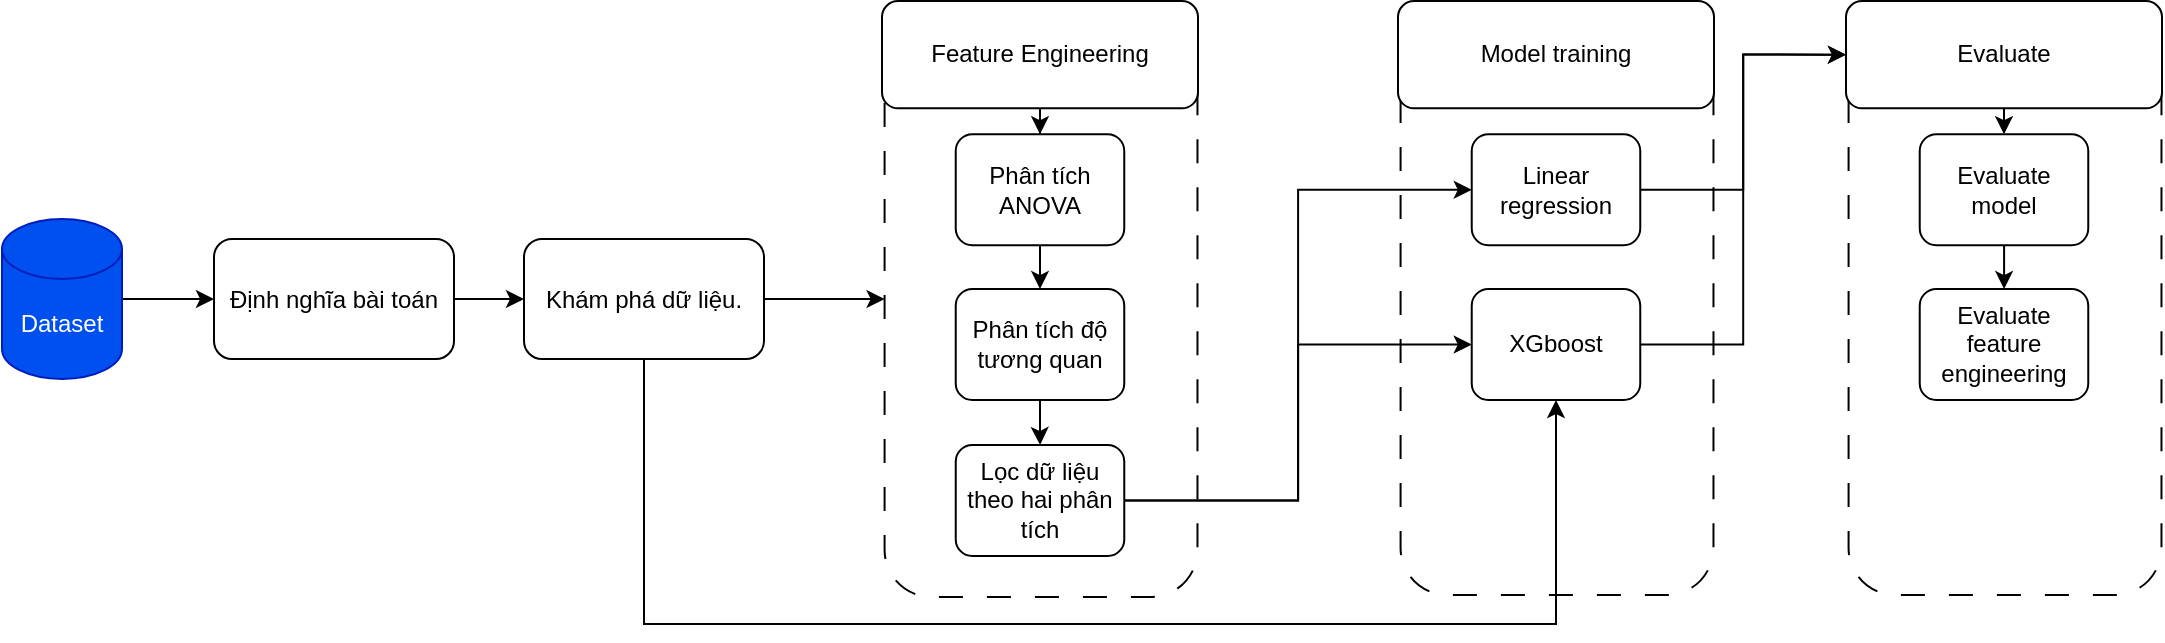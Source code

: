 <mxfile version="25.0.3">
  <diagram name="Page-1" id="j5YoDIpKfQ_MqxnGAqtM">
    <mxGraphModel dx="1260" dy="805" grid="0" gridSize="10" guides="1" tooltips="1" connect="1" arrows="1" fold="1" page="0" pageScale="1" pageWidth="850" pageHeight="1100" math="0" shadow="0">
      <root>
        <mxCell id="0" />
        <mxCell id="1" parent="0" />
        <mxCell id="oL7AE08RJMNGHCQRtIXl-23" style="edgeStyle=orthogonalEdgeStyle;rounded=0;orthogonalLoop=1;jettySize=auto;html=1;" edge="1" parent="1" source="oL7AE08RJMNGHCQRtIXl-1" target="oL7AE08RJMNGHCQRtIXl-5">
          <mxGeometry relative="1" as="geometry" />
        </mxCell>
        <mxCell id="oL7AE08RJMNGHCQRtIXl-1" value="Dataset" style="shape=cylinder3;whiteSpace=wrap;html=1;boundedLbl=1;backgroundOutline=1;size=15;fillColor=#0050ef;strokeColor=#001DBC;fontColor=#ffffff;" vertex="1" parent="1">
          <mxGeometry x="56" y="350.5" width="60" height="80" as="geometry" />
        </mxCell>
        <mxCell id="oL7AE08RJMNGHCQRtIXl-25" style="edgeStyle=orthogonalEdgeStyle;rounded=0;orthogonalLoop=1;jettySize=auto;html=1;entryX=0;entryY=0.5;entryDx=0;entryDy=0;" edge="1" parent="1" source="oL7AE08RJMNGHCQRtIXl-4" target="oL7AE08RJMNGHCQRtIXl-8">
          <mxGeometry relative="1" as="geometry" />
        </mxCell>
        <mxCell id="oL7AE08RJMNGHCQRtIXl-4" value="Khám phá dữ liệu." style="rounded=1;whiteSpace=wrap;html=1;" vertex="1" parent="1">
          <mxGeometry x="317" y="360.5" width="120" height="60" as="geometry" />
        </mxCell>
        <mxCell id="oL7AE08RJMNGHCQRtIXl-24" style="edgeStyle=orthogonalEdgeStyle;rounded=0;orthogonalLoop=1;jettySize=auto;html=1;" edge="1" parent="1" source="oL7AE08RJMNGHCQRtIXl-5" target="oL7AE08RJMNGHCQRtIXl-4">
          <mxGeometry relative="1" as="geometry" />
        </mxCell>
        <mxCell id="oL7AE08RJMNGHCQRtIXl-5" value="Định nghĩa bài toán" style="rounded=1;whiteSpace=wrap;html=1;" vertex="1" parent="1">
          <mxGeometry x="162" y="360.5" width="120" height="60" as="geometry" />
        </mxCell>
        <mxCell id="oL7AE08RJMNGHCQRtIXl-31" value="" style="group" vertex="1" connectable="0" parent="1">
          <mxGeometry x="754" y="241.5" width="158" height="298" as="geometry" />
        </mxCell>
        <mxCell id="oL7AE08RJMNGHCQRtIXl-32" value="" style="rounded=1;whiteSpace=wrap;html=1;dashed=1;dashPattern=12 12;" vertex="1" parent="oL7AE08RJMNGHCQRtIXl-31">
          <mxGeometry x="1.29" width="156.45" height="297" as="geometry" />
        </mxCell>
        <mxCell id="oL7AE08RJMNGHCQRtIXl-34" value="Model training" style="rounded=1;whiteSpace=wrap;html=1;" vertex="1" parent="oL7AE08RJMNGHCQRtIXl-31">
          <mxGeometry width="158" height="53.664" as="geometry" />
        </mxCell>
        <mxCell id="oL7AE08RJMNGHCQRtIXl-36" value="Linear regression" style="rounded=1;whiteSpace=wrap;html=1;" vertex="1" parent="oL7AE08RJMNGHCQRtIXl-31">
          <mxGeometry x="36.867" y="66.617" width="84.267" height="55.514" as="geometry" />
        </mxCell>
        <mxCell id="oL7AE08RJMNGHCQRtIXl-38" value="XGboost" style="rounded=1;whiteSpace=wrap;html=1;" vertex="1" parent="oL7AE08RJMNGHCQRtIXl-31">
          <mxGeometry x="36.867" y="144.004" width="84.267" height="55.514" as="geometry" />
        </mxCell>
        <mxCell id="oL7AE08RJMNGHCQRtIXl-9" value="" style="group" vertex="1" connectable="0" parent="1">
          <mxGeometry x="496" y="241.5" width="158" height="298" as="geometry" />
        </mxCell>
        <mxCell id="oL7AE08RJMNGHCQRtIXl-8" value="" style="rounded=1;whiteSpace=wrap;html=1;dashed=1;dashPattern=12 12;" vertex="1" parent="oL7AE08RJMNGHCQRtIXl-9">
          <mxGeometry x="1.29" width="156.45" height="298" as="geometry" />
        </mxCell>
        <mxCell id="oL7AE08RJMNGHCQRtIXl-26" style="edgeStyle=orthogonalEdgeStyle;rounded=0;orthogonalLoop=1;jettySize=auto;html=1;entryX=0.5;entryY=0;entryDx=0;entryDy=0;" edge="1" parent="oL7AE08RJMNGHCQRtIXl-9" source="oL7AE08RJMNGHCQRtIXl-6" target="oL7AE08RJMNGHCQRtIXl-10">
          <mxGeometry relative="1" as="geometry" />
        </mxCell>
        <mxCell id="oL7AE08RJMNGHCQRtIXl-6" value="Feature Engineering" style="rounded=1;whiteSpace=wrap;html=1;" vertex="1" parent="oL7AE08RJMNGHCQRtIXl-9">
          <mxGeometry width="158" height="53.664" as="geometry" />
        </mxCell>
        <mxCell id="oL7AE08RJMNGHCQRtIXl-27" style="edgeStyle=orthogonalEdgeStyle;rounded=0;orthogonalLoop=1;jettySize=auto;html=1;exitX=0.5;exitY=1;exitDx=0;exitDy=0;entryX=0.5;entryY=0;entryDx=0;entryDy=0;" edge="1" parent="oL7AE08RJMNGHCQRtIXl-9" source="oL7AE08RJMNGHCQRtIXl-10" target="oL7AE08RJMNGHCQRtIXl-11">
          <mxGeometry relative="1" as="geometry" />
        </mxCell>
        <mxCell id="oL7AE08RJMNGHCQRtIXl-10" value="Phân tích ANOVA" style="rounded=1;whiteSpace=wrap;html=1;" vertex="1" parent="oL7AE08RJMNGHCQRtIXl-9">
          <mxGeometry x="36.867" y="66.617" width="84.267" height="55.514" as="geometry" />
        </mxCell>
        <mxCell id="oL7AE08RJMNGHCQRtIXl-28" style="edgeStyle=orthogonalEdgeStyle;rounded=0;orthogonalLoop=1;jettySize=auto;html=1;exitX=0.5;exitY=1;exitDx=0;exitDy=0;" edge="1" parent="oL7AE08RJMNGHCQRtIXl-9" source="oL7AE08RJMNGHCQRtIXl-11" target="oL7AE08RJMNGHCQRtIXl-22">
          <mxGeometry relative="1" as="geometry" />
        </mxCell>
        <mxCell id="oL7AE08RJMNGHCQRtIXl-11" value="Phân tích độ tương quan" style="rounded=1;whiteSpace=wrap;html=1;" vertex="1" parent="oL7AE08RJMNGHCQRtIXl-9">
          <mxGeometry x="36.867" y="144.004" width="84.267" height="55.514" as="geometry" />
        </mxCell>
        <mxCell id="oL7AE08RJMNGHCQRtIXl-22" value="Lọc dữ liệu theo hai phân tích" style="rounded=1;whiteSpace=wrap;html=1;" vertex="1" parent="oL7AE08RJMNGHCQRtIXl-9">
          <mxGeometry x="36.869" y="222.001" width="84.267" height="55.514" as="geometry" />
        </mxCell>
        <mxCell id="oL7AE08RJMNGHCQRtIXl-29" style="edgeStyle=orthogonalEdgeStyle;rounded=0;orthogonalLoop=1;jettySize=auto;html=1;entryX=0;entryY=0.5;entryDx=0;entryDy=0;" edge="1" parent="1" source="oL7AE08RJMNGHCQRtIXl-22" target="oL7AE08RJMNGHCQRtIXl-36">
          <mxGeometry relative="1" as="geometry">
            <mxPoint x="815.833" y="399.833" as="targetPoint" />
          </mxGeometry>
        </mxCell>
        <mxCell id="oL7AE08RJMNGHCQRtIXl-44" style="edgeStyle=orthogonalEdgeStyle;rounded=0;orthogonalLoop=1;jettySize=auto;html=1;entryX=0;entryY=0.5;entryDx=0;entryDy=0;" edge="1" parent="1" source="oL7AE08RJMNGHCQRtIXl-22" target="oL7AE08RJMNGHCQRtIXl-38">
          <mxGeometry relative="1" as="geometry" />
        </mxCell>
        <mxCell id="oL7AE08RJMNGHCQRtIXl-46" style="edgeStyle=orthogonalEdgeStyle;rounded=0;orthogonalLoop=1;jettySize=auto;html=1;entryX=0.5;entryY=1;entryDx=0;entryDy=0;" edge="1" parent="1" source="oL7AE08RJMNGHCQRtIXl-4" target="oL7AE08RJMNGHCQRtIXl-38">
          <mxGeometry relative="1" as="geometry">
            <Array as="points">
              <mxPoint x="377" y="553" />
              <mxPoint x="833" y="553" />
            </Array>
          </mxGeometry>
        </mxCell>
        <mxCell id="oL7AE08RJMNGHCQRtIXl-54" value="" style="group" vertex="1" connectable="0" parent="1">
          <mxGeometry x="978" y="241.5" width="158" height="298" as="geometry" />
        </mxCell>
        <mxCell id="oL7AE08RJMNGHCQRtIXl-55" value="" style="rounded=1;whiteSpace=wrap;html=1;dashed=1;dashPattern=12 12;" vertex="1" parent="oL7AE08RJMNGHCQRtIXl-54">
          <mxGeometry x="1.29" width="156.45" height="297" as="geometry" />
        </mxCell>
        <mxCell id="oL7AE08RJMNGHCQRtIXl-61" style="edgeStyle=orthogonalEdgeStyle;rounded=0;orthogonalLoop=1;jettySize=auto;html=1;exitX=0.5;exitY=1;exitDx=0;exitDy=0;entryX=0.5;entryY=0;entryDx=0;entryDy=0;" edge="1" parent="oL7AE08RJMNGHCQRtIXl-54" source="oL7AE08RJMNGHCQRtIXl-56" target="oL7AE08RJMNGHCQRtIXl-57">
          <mxGeometry relative="1" as="geometry" />
        </mxCell>
        <mxCell id="oL7AE08RJMNGHCQRtIXl-56" value="Evaluate" style="rounded=1;whiteSpace=wrap;html=1;" vertex="1" parent="oL7AE08RJMNGHCQRtIXl-54">
          <mxGeometry width="158" height="53.664" as="geometry" />
        </mxCell>
        <mxCell id="oL7AE08RJMNGHCQRtIXl-62" style="edgeStyle=orthogonalEdgeStyle;rounded=0;orthogonalLoop=1;jettySize=auto;html=1;" edge="1" parent="oL7AE08RJMNGHCQRtIXl-54" source="oL7AE08RJMNGHCQRtIXl-57" target="oL7AE08RJMNGHCQRtIXl-58">
          <mxGeometry relative="1" as="geometry" />
        </mxCell>
        <mxCell id="oL7AE08RJMNGHCQRtIXl-57" value="Evaluate model" style="rounded=1;whiteSpace=wrap;html=1;" vertex="1" parent="oL7AE08RJMNGHCQRtIXl-54">
          <mxGeometry x="36.867" y="66.617" width="84.267" height="55.514" as="geometry" />
        </mxCell>
        <mxCell id="oL7AE08RJMNGHCQRtIXl-58" value="Evaluate feature engineering" style="rounded=1;whiteSpace=wrap;html=1;" vertex="1" parent="oL7AE08RJMNGHCQRtIXl-54">
          <mxGeometry x="36.867" y="144.004" width="84.267" height="55.514" as="geometry" />
        </mxCell>
        <mxCell id="oL7AE08RJMNGHCQRtIXl-59" style="edgeStyle=orthogonalEdgeStyle;rounded=0;orthogonalLoop=1;jettySize=auto;html=1;entryX=0;entryY=0.5;entryDx=0;entryDy=0;" edge="1" parent="1" source="oL7AE08RJMNGHCQRtIXl-36" target="oL7AE08RJMNGHCQRtIXl-56">
          <mxGeometry relative="1" as="geometry" />
        </mxCell>
        <mxCell id="oL7AE08RJMNGHCQRtIXl-60" style="edgeStyle=orthogonalEdgeStyle;rounded=0;orthogonalLoop=1;jettySize=auto;html=1;entryX=0;entryY=0.5;entryDx=0;entryDy=0;" edge="1" parent="1" source="oL7AE08RJMNGHCQRtIXl-38" target="oL7AE08RJMNGHCQRtIXl-56">
          <mxGeometry relative="1" as="geometry" />
        </mxCell>
      </root>
    </mxGraphModel>
  </diagram>
</mxfile>
